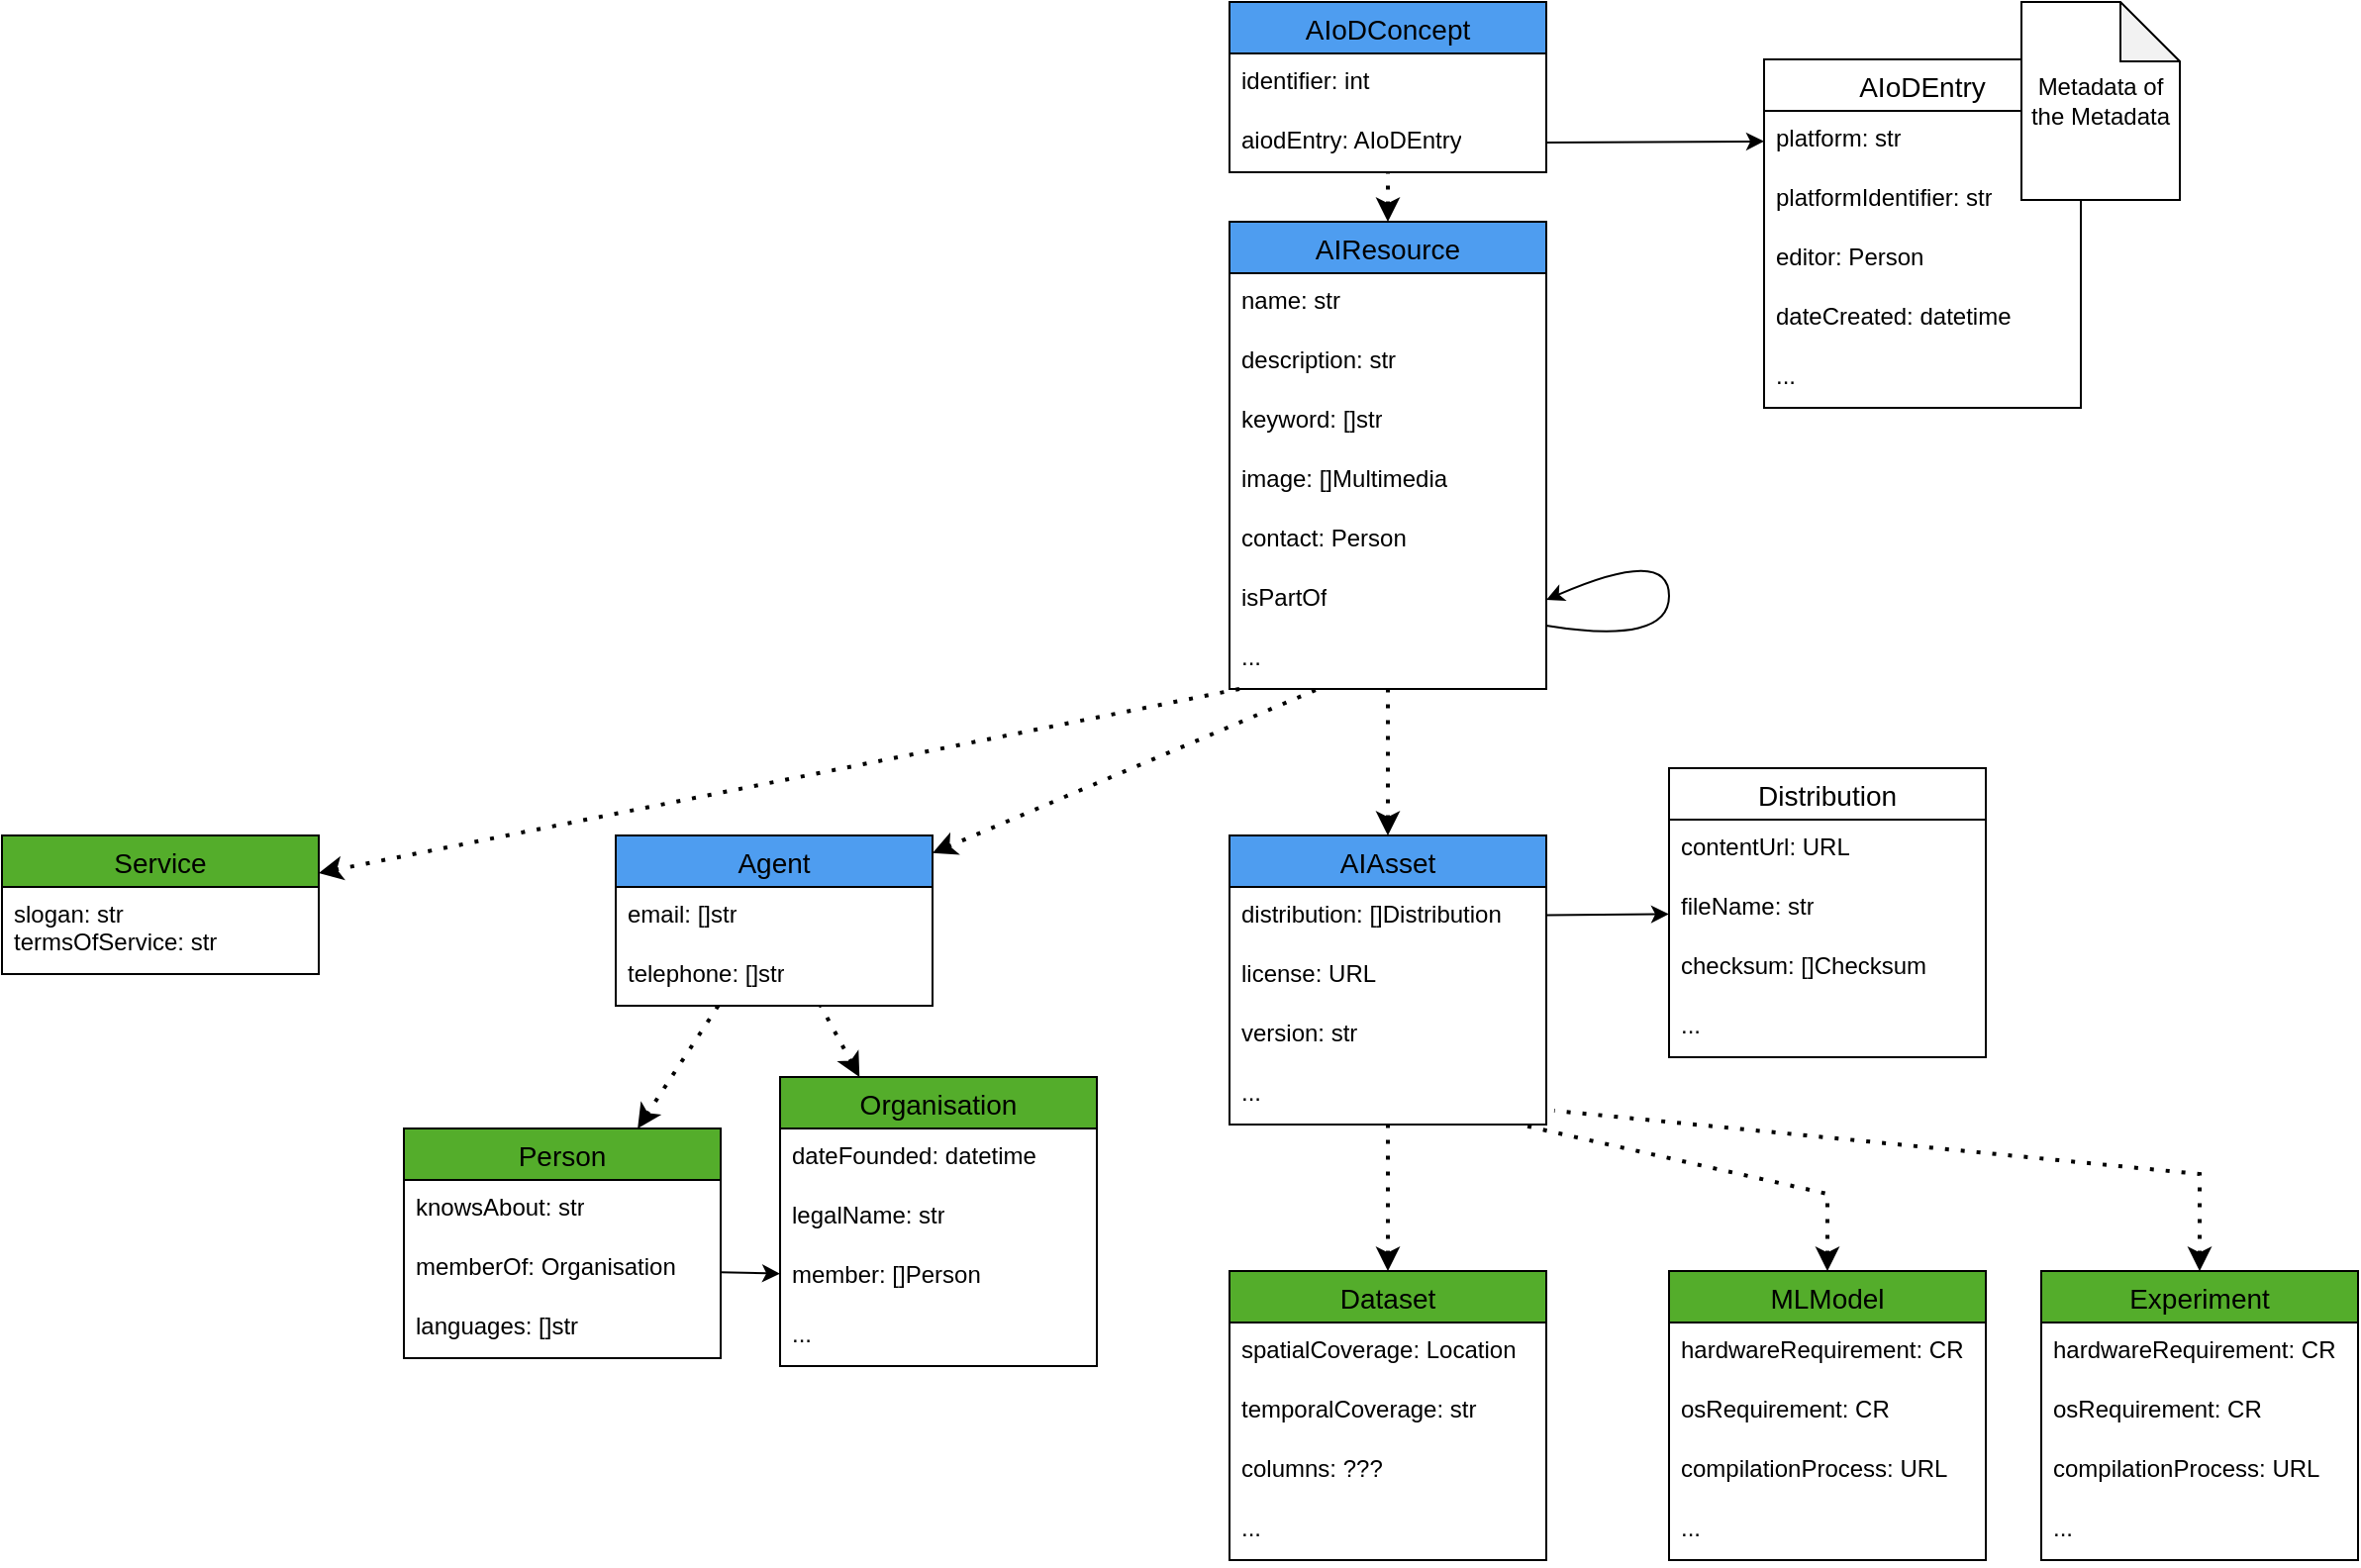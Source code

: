 <mxfile version="21.6.6" type="google">
  <diagram name="Page-1" id="ApBc-LhkqVgu6jbV7BTa">
    <mxGraphModel grid="1" page="1" gridSize="10" guides="1" tooltips="1" connect="1" arrows="1" fold="1" pageScale="1" pageWidth="850" pageHeight="1100" math="0" shadow="0">
      <root>
        <mxCell id="0" />
        <mxCell id="1" parent="0" />
        <mxCell id="Lz4KBdw4iXTbjYxpN-TV-1" value="AIoDConcept" style="swimlane;fontStyle=0;childLayout=stackLayout;horizontal=1;startSize=26;horizontalStack=0;resizeParent=1;resizeParentMax=0;resizeLast=0;collapsible=1;marginBottom=0;align=center;fontSize=14;fillColor=#4E9DF0;" vertex="1" parent="1">
          <mxGeometry x="180" y="120" width="160" height="86" as="geometry" />
        </mxCell>
        <mxCell id="Lz4KBdw4iXTbjYxpN-TV-90" value="identifier: int" style="text;strokeColor=none;fillColor=none;spacingLeft=4;spacingRight=4;overflow=hidden;rotatable=0;points=[[0,0.5],[1,0.5]];portConstraint=eastwest;fontSize=12;whiteSpace=wrap;html=1;" vertex="1" parent="Lz4KBdw4iXTbjYxpN-TV-1">
          <mxGeometry y="26" width="160" height="30" as="geometry" />
        </mxCell>
        <mxCell id="Lz4KBdw4iXTbjYxpN-TV-9" value="aiodEntry: AIoDEntry" style="text;strokeColor=none;fillColor=none;spacingLeft=4;spacingRight=4;overflow=hidden;rotatable=0;points=[[0,0.5],[1,0.5]];portConstraint=eastwest;fontSize=12;whiteSpace=wrap;html=1;" vertex="1" parent="Lz4KBdw4iXTbjYxpN-TV-1">
          <mxGeometry y="56" width="160" height="30" as="geometry" />
        </mxCell>
        <mxCell id="Lz4KBdw4iXTbjYxpN-TV-5" value="AIoDEntry" style="swimlane;fontStyle=0;childLayout=stackLayout;horizontal=1;startSize=26;horizontalStack=0;resizeParent=1;resizeParentMax=0;resizeLast=0;collapsible=1;marginBottom=0;align=center;fontSize=14;" vertex="1" parent="1">
          <mxGeometry x="450" y="149" width="160" height="176" as="geometry" />
        </mxCell>
        <mxCell id="Lz4KBdw4iXTbjYxpN-TV-6" value="&lt;div&gt;platform: str&lt;/div&gt;" style="text;strokeColor=none;fillColor=none;spacingLeft=4;spacingRight=4;overflow=hidden;rotatable=0;points=[[0,0.5],[1,0.5]];portConstraint=eastwest;fontSize=12;whiteSpace=wrap;html=1;" vertex="1" parent="Lz4KBdw4iXTbjYxpN-TV-5">
          <mxGeometry y="26" width="160" height="30" as="geometry" />
        </mxCell>
        <mxCell id="Lz4KBdw4iXTbjYxpN-TV-7" value="&lt;div&gt;platformIdentifier: str&lt;/div&gt;" style="text;strokeColor=none;fillColor=none;spacingLeft=4;spacingRight=4;overflow=hidden;rotatable=0;points=[[0,0.5],[1,0.5]];portConstraint=eastwest;fontSize=12;whiteSpace=wrap;html=1;" vertex="1" parent="Lz4KBdw4iXTbjYxpN-TV-5">
          <mxGeometry y="56" width="160" height="30" as="geometry" />
        </mxCell>
        <mxCell id="Lz4KBdw4iXTbjYxpN-TV-8" value="editor: Person" style="text;strokeColor=none;fillColor=none;spacingLeft=4;spacingRight=4;overflow=hidden;rotatable=0;points=[[0,0.5],[1,0.5]];portConstraint=eastwest;fontSize=12;whiteSpace=wrap;html=1;" vertex="1" parent="Lz4KBdw4iXTbjYxpN-TV-5">
          <mxGeometry y="86" width="160" height="30" as="geometry" />
        </mxCell>
        <mxCell id="Lz4KBdw4iXTbjYxpN-TV-12" value="&lt;div&gt;dateCreated: datetime&lt;br&gt;&lt;/div&gt;" style="text;strokeColor=none;fillColor=none;spacingLeft=4;spacingRight=4;overflow=hidden;rotatable=0;points=[[0,0.5],[1,0.5]];portConstraint=eastwest;fontSize=12;whiteSpace=wrap;html=1;" vertex="1" parent="Lz4KBdw4iXTbjYxpN-TV-5">
          <mxGeometry y="116" width="160" height="30" as="geometry" />
        </mxCell>
        <mxCell id="Lz4KBdw4iXTbjYxpN-TV-10" value="..." style="text;strokeColor=none;fillColor=none;spacingLeft=4;spacingRight=4;overflow=hidden;rotatable=0;points=[[0,0.5],[1,0.5]];portConstraint=eastwest;fontSize=12;whiteSpace=wrap;html=1;" vertex="1" parent="Lz4KBdw4iXTbjYxpN-TV-5">
          <mxGeometry y="146" width="160" height="30" as="geometry" />
        </mxCell>
        <mxCell id="Lz4KBdw4iXTbjYxpN-TV-11" value="" style="endArrow=classic;html=1;rounded=0;exitX=1;exitY=0.5;exitDx=0;exitDy=0;" edge="1" parent="1" source="Lz4KBdw4iXTbjYxpN-TV-9">
          <mxGeometry width="50" height="50" relative="1" as="geometry">
            <mxPoint x="330" y="330" as="sourcePoint" />
            <mxPoint x="450" y="190.421" as="targetPoint" />
          </mxGeometry>
        </mxCell>
        <mxCell id="Lz4KBdw4iXTbjYxpN-TV-13" value="AIResource" style="swimlane;fontStyle=0;childLayout=stackLayout;horizontal=1;startSize=26;horizontalStack=0;resizeParent=1;resizeParentMax=0;resizeLast=0;collapsible=1;marginBottom=0;align=center;fontSize=14;fillColor=#4E9DF0;" vertex="1" parent="1">
          <mxGeometry x="180" y="231" width="160" height="236" as="geometry" />
        </mxCell>
        <mxCell id="Lz4KBdw4iXTbjYxpN-TV-14" value="name: str" style="text;strokeColor=none;fillColor=none;spacingLeft=4;spacingRight=4;overflow=hidden;rotatable=0;points=[[0,0.5],[1,0.5]];portConstraint=eastwest;fontSize=12;whiteSpace=wrap;html=1;" vertex="1" parent="Lz4KBdw4iXTbjYxpN-TV-13">
          <mxGeometry y="26" width="160" height="30" as="geometry" />
        </mxCell>
        <mxCell id="Lz4KBdw4iXTbjYxpN-TV-15" value="description: str" style="text;strokeColor=none;fillColor=none;spacingLeft=4;spacingRight=4;overflow=hidden;rotatable=0;points=[[0,0.5],[1,0.5]];portConstraint=eastwest;fontSize=12;whiteSpace=wrap;html=1;" vertex="1" parent="Lz4KBdw4iXTbjYxpN-TV-13">
          <mxGeometry y="56" width="160" height="30" as="geometry" />
        </mxCell>
        <mxCell id="Lz4KBdw4iXTbjYxpN-TV-16" value="keyword: []str" style="text;strokeColor=none;fillColor=none;spacingLeft=4;spacingRight=4;overflow=hidden;rotatable=0;points=[[0,0.5],[1,0.5]];portConstraint=eastwest;fontSize=12;whiteSpace=wrap;html=1;" vertex="1" parent="Lz4KBdw4iXTbjYxpN-TV-13">
          <mxGeometry y="86" width="160" height="30" as="geometry" />
        </mxCell>
        <mxCell id="Lz4KBdw4iXTbjYxpN-TV-55" value="image: []Multimedia" style="text;strokeColor=none;fillColor=none;spacingLeft=4;spacingRight=4;overflow=hidden;rotatable=0;points=[[0,0.5],[1,0.5]];portConstraint=eastwest;fontSize=12;whiteSpace=wrap;html=1;" vertex="1" parent="Lz4KBdw4iXTbjYxpN-TV-13">
          <mxGeometry y="116" width="160" height="30" as="geometry" />
        </mxCell>
        <mxCell id="Lz4KBdw4iXTbjYxpN-TV-56" value="contact: Person" style="text;strokeColor=none;fillColor=none;spacingLeft=4;spacingRight=4;overflow=hidden;rotatable=0;points=[[0,0.5],[1,0.5]];portConstraint=eastwest;fontSize=12;whiteSpace=wrap;html=1;" vertex="1" parent="Lz4KBdw4iXTbjYxpN-TV-13">
          <mxGeometry y="146" width="160" height="30" as="geometry" />
        </mxCell>
        <mxCell id="Lz4KBdw4iXTbjYxpN-TV-88" value="isPartOf" style="text;strokeColor=none;fillColor=none;spacingLeft=4;spacingRight=4;overflow=hidden;rotatable=0;points=[[0,0.5],[1,0.5]];portConstraint=eastwest;fontSize=12;whiteSpace=wrap;html=1;" vertex="1" parent="Lz4KBdw4iXTbjYxpN-TV-13">
          <mxGeometry y="176" width="160" height="30" as="geometry" />
        </mxCell>
        <mxCell id="Lz4KBdw4iXTbjYxpN-TV-18" value="..." style="text;strokeColor=none;fillColor=none;spacingLeft=4;spacingRight=4;overflow=hidden;rotatable=0;points=[[0,0.5],[1,0.5]];portConstraint=eastwest;fontSize=12;whiteSpace=wrap;html=1;" vertex="1" parent="Lz4KBdw4iXTbjYxpN-TV-13">
          <mxGeometry y="206" width="160" height="30" as="geometry" />
        </mxCell>
        <mxCell id="Lz4KBdw4iXTbjYxpN-TV-89" value="" style="curved=1;endArrow=classic;html=1;rounded=0;entryX=1;entryY=0.5;entryDx=0;entryDy=0;" edge="1" parent="Lz4KBdw4iXTbjYxpN-TV-13" source="Lz4KBdw4iXTbjYxpN-TV-88" target="Lz4KBdw4iXTbjYxpN-TV-88">
          <mxGeometry width="50" height="50" relative="1" as="geometry">
            <mxPoint x="172" y="214" as="sourcePoint" />
            <mxPoint x="222" y="164" as="targetPoint" />
            <Array as="points">
              <mxPoint x="222" y="214" />
              <mxPoint x="222" y="164" />
            </Array>
          </mxGeometry>
        </mxCell>
        <mxCell id="Lz4KBdw4iXTbjYxpN-TV-20" value="Metadata of the Metadata" style="shape=note;whiteSpace=wrap;html=1;backgroundOutline=1;darkOpacity=0.05;" vertex="1" parent="1">
          <mxGeometry x="580" y="120" width="80" height="100" as="geometry" />
        </mxCell>
        <mxCell id="Lz4KBdw4iXTbjYxpN-TV-21" value="" style="endArrow=none;dashed=1;html=1;dashPattern=1 3;strokeWidth=2;rounded=0;startArrow=classic;startFill=1;" edge="1" parent="1" source="Lz4KBdw4iXTbjYxpN-TV-13" target="Lz4KBdw4iXTbjYxpN-TV-1">
          <mxGeometry width="50" height="50" relative="1" as="geometry">
            <mxPoint x="480" y="450" as="sourcePoint" />
            <mxPoint x="530" y="400" as="targetPoint" />
          </mxGeometry>
        </mxCell>
        <mxCell id="Lz4KBdw4iXTbjYxpN-TV-22" value="AIAsset" style="swimlane;fontStyle=0;childLayout=stackLayout;horizontal=1;startSize=26;horizontalStack=0;resizeParent=1;resizeParentMax=0;resizeLast=0;collapsible=1;marginBottom=0;align=center;fontSize=14;fillColor=#4E9DF0;" vertex="1" parent="1">
          <mxGeometry x="180" y="541" width="160" height="146" as="geometry" />
        </mxCell>
        <mxCell id="Lz4KBdw4iXTbjYxpN-TV-23" value="distribution: []Distribution" style="text;spacingLeft=4;spacingRight=4;overflow=hidden;rotatable=0;points=[[0,0.5],[1,0.5]];portConstraint=eastwest;fontSize=12;whiteSpace=wrap;html=1;" vertex="1" parent="Lz4KBdw4iXTbjYxpN-TV-22">
          <mxGeometry y="26" width="160" height="30" as="geometry" />
        </mxCell>
        <mxCell id="Lz4KBdw4iXTbjYxpN-TV-24" value="license: URL" style="text;strokeColor=none;fillColor=none;spacingLeft=4;spacingRight=4;overflow=hidden;rotatable=0;points=[[0,0.5],[1,0.5]];portConstraint=eastwest;fontSize=12;whiteSpace=wrap;html=1;" vertex="1" parent="Lz4KBdw4iXTbjYxpN-TV-22">
          <mxGeometry y="56" width="160" height="30" as="geometry" />
        </mxCell>
        <mxCell id="Lz4KBdw4iXTbjYxpN-TV-25" value="version: str" style="text;strokeColor=none;fillColor=none;spacingLeft=4;spacingRight=4;overflow=hidden;rotatable=0;points=[[0,0.5],[1,0.5]];portConstraint=eastwest;fontSize=12;whiteSpace=wrap;html=1;" vertex="1" parent="Lz4KBdw4iXTbjYxpN-TV-22">
          <mxGeometry y="86" width="160" height="30" as="geometry" />
        </mxCell>
        <mxCell id="Lz4KBdw4iXTbjYxpN-TV-26" value="..." style="text;strokeColor=none;fillColor=none;spacingLeft=4;spacingRight=4;overflow=hidden;rotatable=0;points=[[0,0.5],[1,0.5]];portConstraint=eastwest;fontSize=12;whiteSpace=wrap;html=1;" vertex="1" parent="Lz4KBdw4iXTbjYxpN-TV-22">
          <mxGeometry y="116" width="160" height="30" as="geometry" />
        </mxCell>
        <mxCell id="Lz4KBdw4iXTbjYxpN-TV-27" value="" style="endArrow=none;dashed=1;html=1;dashPattern=1 3;strokeWidth=2;rounded=0;startArrow=classic;startFill=1;" edge="1" parent="1" source="Lz4KBdw4iXTbjYxpN-TV-22" target="Lz4KBdw4iXTbjYxpN-TV-13">
          <mxGeometry width="50" height="50" relative="1" as="geometry">
            <mxPoint x="270" y="260" as="sourcePoint" />
            <mxPoint x="390" y="430" as="targetPoint" />
          </mxGeometry>
        </mxCell>
        <mxCell id="Lz4KBdw4iXTbjYxpN-TV-28" value="Distribution" style="swimlane;fontStyle=0;childLayout=stackLayout;horizontal=1;startSize=26;horizontalStack=0;resizeParent=1;resizeParentMax=0;resizeLast=0;collapsible=1;marginBottom=0;align=center;fontSize=14;" vertex="1" parent="1">
          <mxGeometry x="402" y="507" width="160" height="146" as="geometry" />
        </mxCell>
        <mxCell id="Lz4KBdw4iXTbjYxpN-TV-29" value="&lt;div&gt;contentUrl: URL&lt;/div&gt;" style="text;strokeColor=none;fillColor=none;spacingLeft=4;spacingRight=4;overflow=hidden;rotatable=0;points=[[0,0.5],[1,0.5]];portConstraint=eastwest;fontSize=12;whiteSpace=wrap;html=1;" vertex="1" parent="Lz4KBdw4iXTbjYxpN-TV-28">
          <mxGeometry y="26" width="160" height="30" as="geometry" />
        </mxCell>
        <mxCell id="Lz4KBdw4iXTbjYxpN-TV-30" value="fileName: str" style="text;strokeColor=none;fillColor=none;spacingLeft=4;spacingRight=4;overflow=hidden;rotatable=0;points=[[0,0.5],[1,0.5]];portConstraint=eastwest;fontSize=12;whiteSpace=wrap;html=1;" vertex="1" parent="Lz4KBdw4iXTbjYxpN-TV-28">
          <mxGeometry y="56" width="160" height="30" as="geometry" />
        </mxCell>
        <mxCell id="Lz4KBdw4iXTbjYxpN-TV-31" value="checksum: []Checksum" style="text;strokeColor=none;fillColor=none;spacingLeft=4;spacingRight=4;overflow=hidden;rotatable=0;points=[[0,0.5],[1,0.5]];portConstraint=eastwest;fontSize=12;whiteSpace=wrap;html=1;" vertex="1" parent="Lz4KBdw4iXTbjYxpN-TV-28">
          <mxGeometry y="86" width="160" height="30" as="geometry" />
        </mxCell>
        <mxCell id="Lz4KBdw4iXTbjYxpN-TV-34" value="..." style="text;strokeColor=none;fillColor=none;spacingLeft=4;spacingRight=4;overflow=hidden;rotatable=0;points=[[0,0.5],[1,0.5]];portConstraint=eastwest;fontSize=12;whiteSpace=wrap;html=1;" vertex="1" parent="Lz4KBdw4iXTbjYxpN-TV-28">
          <mxGeometry y="116" width="160" height="30" as="geometry" />
        </mxCell>
        <mxCell id="Lz4KBdw4iXTbjYxpN-TV-35" value="" style="endArrow=classic;html=1;rounded=0;" edge="1" parent="1" source="Lz4KBdw4iXTbjYxpN-TV-23" target="Lz4KBdw4iXTbjYxpN-TV-28">
          <mxGeometry width="50" height="50" relative="1" as="geometry">
            <mxPoint x="350" y="252" as="sourcePoint" />
            <mxPoint x="460" y="253" as="targetPoint" />
          </mxGeometry>
        </mxCell>
        <mxCell id="Lz4KBdw4iXTbjYxpN-TV-36" value="Dataset" style="swimlane;fontStyle=0;childLayout=stackLayout;horizontal=1;startSize=26;horizontalStack=0;resizeParent=1;resizeParentMax=0;resizeLast=0;collapsible=1;marginBottom=0;align=center;fontSize=14;fillColor=#54AD2B;" vertex="1" parent="1">
          <mxGeometry x="180" y="761" width="160" height="146" as="geometry" />
        </mxCell>
        <mxCell id="Lz4KBdw4iXTbjYxpN-TV-37" value="spatialCoverage: Location" style="text;strokeColor=none;fillColor=none;spacingLeft=4;spacingRight=4;overflow=hidden;rotatable=0;points=[[0,0.5],[1,0.5]];portConstraint=eastwest;fontSize=12;whiteSpace=wrap;html=1;" vertex="1" parent="Lz4KBdw4iXTbjYxpN-TV-36">
          <mxGeometry y="26" width="160" height="30" as="geometry" />
        </mxCell>
        <mxCell id="Lz4KBdw4iXTbjYxpN-TV-38" value="temporalCoverage: str" style="text;strokeColor=none;fillColor=none;spacingLeft=4;spacingRight=4;overflow=hidden;rotatable=0;points=[[0,0.5],[1,0.5]];portConstraint=eastwest;fontSize=12;whiteSpace=wrap;html=1;" vertex="1" parent="Lz4KBdw4iXTbjYxpN-TV-36">
          <mxGeometry y="56" width="160" height="30" as="geometry" />
        </mxCell>
        <mxCell id="Lz4KBdw4iXTbjYxpN-TV-39" value="columns: ???" style="text;strokeColor=none;fillColor=none;spacingLeft=4;spacingRight=4;overflow=hidden;rotatable=0;points=[[0,0.5],[1,0.5]];portConstraint=eastwest;fontSize=12;whiteSpace=wrap;html=1;" vertex="1" parent="Lz4KBdw4iXTbjYxpN-TV-36">
          <mxGeometry y="86" width="160" height="30" as="geometry" />
        </mxCell>
        <mxCell id="Lz4KBdw4iXTbjYxpN-TV-40" value="..." style="text;strokeColor=none;fillColor=none;spacingLeft=4;spacingRight=4;overflow=hidden;rotatable=0;points=[[0,0.5],[1,0.5]];portConstraint=eastwest;fontSize=12;whiteSpace=wrap;html=1;" vertex="1" parent="Lz4KBdw4iXTbjYxpN-TV-36">
          <mxGeometry y="116" width="160" height="30" as="geometry" />
        </mxCell>
        <mxCell id="Lz4KBdw4iXTbjYxpN-TV-42" value="" style="endArrow=none;dashed=1;html=1;dashPattern=1 3;strokeWidth=2;rounded=0;startArrow=classic;startFill=1;" edge="1" parent="1" source="Lz4KBdw4iXTbjYxpN-TV-36" target="Lz4KBdw4iXTbjYxpN-TV-22">
          <mxGeometry width="50" height="50" relative="1" as="geometry">
            <mxPoint x="580" y="915" as="sourcePoint" />
            <mxPoint x="580" y="682" as="targetPoint" />
          </mxGeometry>
        </mxCell>
        <mxCell id="Lz4KBdw4iXTbjYxpN-TV-43" value="" style="endArrow=none;dashed=1;html=1;dashPattern=1 3;strokeWidth=2;rounded=0;startArrow=classic;startFill=1;" edge="1" parent="1" source="Lz4KBdw4iXTbjYxpN-TV-44" target="Lz4KBdw4iXTbjYxpN-TV-26">
          <mxGeometry width="50" height="50" relative="1" as="geometry">
            <mxPoint x="270" y="771" as="sourcePoint" />
            <mxPoint x="270" y="697" as="targetPoint" />
            <Array as="points">
              <mxPoint x="482" y="722" />
            </Array>
          </mxGeometry>
        </mxCell>
        <mxCell id="Lz4KBdw4iXTbjYxpN-TV-44" value="MLModel" style="swimlane;fontStyle=0;childLayout=stackLayout;horizontal=1;startSize=26;horizontalStack=0;resizeParent=1;resizeParentMax=0;resizeLast=0;collapsible=1;marginBottom=0;align=center;fontSize=14;fillColor=#54AD2B;" vertex="1" parent="1">
          <mxGeometry x="402" y="761" width="160" height="146" as="geometry" />
        </mxCell>
        <mxCell id="Lz4KBdw4iXTbjYxpN-TV-45" value="hardwareRequirement: CR" style="text;strokeColor=none;fillColor=none;spacingLeft=4;spacingRight=4;overflow=hidden;rotatable=0;points=[[0,0.5],[1,0.5]];portConstraint=eastwest;fontSize=12;whiteSpace=wrap;html=1;" vertex="1" parent="Lz4KBdw4iXTbjYxpN-TV-44">
          <mxGeometry y="26" width="160" height="30" as="geometry" />
        </mxCell>
        <mxCell id="Lz4KBdw4iXTbjYxpN-TV-46" value="osRequirement: CR" style="text;strokeColor=none;fillColor=none;spacingLeft=4;spacingRight=4;overflow=hidden;rotatable=0;points=[[0,0.5],[1,0.5]];portConstraint=eastwest;fontSize=12;whiteSpace=wrap;html=1;" vertex="1" parent="Lz4KBdw4iXTbjYxpN-TV-44">
          <mxGeometry y="56" width="160" height="30" as="geometry" />
        </mxCell>
        <mxCell id="Lz4KBdw4iXTbjYxpN-TV-47" value="compilationProcess: URL" style="text;strokeColor=none;fillColor=none;spacingLeft=4;spacingRight=4;overflow=hidden;rotatable=0;points=[[0,0.5],[1,0.5]];portConstraint=eastwest;fontSize=12;whiteSpace=wrap;html=1;" vertex="1" parent="Lz4KBdw4iXTbjYxpN-TV-44">
          <mxGeometry y="86" width="160" height="30" as="geometry" />
        </mxCell>
        <mxCell id="Lz4KBdw4iXTbjYxpN-TV-48" value="..." style="text;strokeColor=none;fillColor=none;spacingLeft=4;spacingRight=4;overflow=hidden;rotatable=0;points=[[0,0.5],[1,0.5]];portConstraint=eastwest;fontSize=12;whiteSpace=wrap;html=1;" vertex="1" parent="Lz4KBdw4iXTbjYxpN-TV-44">
          <mxGeometry y="116" width="160" height="30" as="geometry" />
        </mxCell>
        <mxCell id="Lz4KBdw4iXTbjYxpN-TV-49" value="Experiment" style="swimlane;fontStyle=0;childLayout=stackLayout;horizontal=1;startSize=26;horizontalStack=0;resizeParent=1;resizeParentMax=0;resizeLast=0;collapsible=1;marginBottom=0;align=center;fontSize=14;fillColor=#54AD2B;" vertex="1" parent="1">
          <mxGeometry x="590" y="761" width="160" height="146" as="geometry" />
        </mxCell>
        <mxCell id="Lz4KBdw4iXTbjYxpN-TV-50" value="hardwareRequirement: CR" style="text;strokeColor=none;fillColor=none;spacingLeft=4;spacingRight=4;overflow=hidden;rotatable=0;points=[[0,0.5],[1,0.5]];portConstraint=eastwest;fontSize=12;whiteSpace=wrap;html=1;" vertex="1" parent="Lz4KBdw4iXTbjYxpN-TV-49">
          <mxGeometry y="26" width="160" height="30" as="geometry" />
        </mxCell>
        <mxCell id="Lz4KBdw4iXTbjYxpN-TV-51" value="osRequirement: CR" style="text;strokeColor=none;fillColor=none;spacingLeft=4;spacingRight=4;overflow=hidden;rotatable=0;points=[[0,0.5],[1,0.5]];portConstraint=eastwest;fontSize=12;whiteSpace=wrap;html=1;" vertex="1" parent="Lz4KBdw4iXTbjYxpN-TV-49">
          <mxGeometry y="56" width="160" height="30" as="geometry" />
        </mxCell>
        <mxCell id="Lz4KBdw4iXTbjYxpN-TV-52" value="compilationProcess: URL" style="text;strokeColor=none;fillColor=none;spacingLeft=4;spacingRight=4;overflow=hidden;rotatable=0;points=[[0,0.5],[1,0.5]];portConstraint=eastwest;fontSize=12;whiteSpace=wrap;html=1;" vertex="1" parent="Lz4KBdw4iXTbjYxpN-TV-49">
          <mxGeometry y="86" width="160" height="30" as="geometry" />
        </mxCell>
        <mxCell id="Lz4KBdw4iXTbjYxpN-TV-53" value="..." style="text;strokeColor=none;fillColor=none;spacingLeft=4;spacingRight=4;overflow=hidden;rotatable=0;points=[[0,0.5],[1,0.5]];portConstraint=eastwest;fontSize=12;whiteSpace=wrap;html=1;" vertex="1" parent="Lz4KBdw4iXTbjYxpN-TV-49">
          <mxGeometry y="116" width="160" height="30" as="geometry" />
        </mxCell>
        <mxCell id="Lz4KBdw4iXTbjYxpN-TV-54" value="" style="endArrow=none;dashed=1;html=1;dashPattern=1 3;strokeWidth=2;rounded=0;startArrow=classic;startFill=1;entryX=1.025;entryY=0.767;entryDx=0;entryDy=0;entryPerimeter=0;" edge="1" parent="1" source="Lz4KBdw4iXTbjYxpN-TV-49" target="Lz4KBdw4iXTbjYxpN-TV-26">
          <mxGeometry width="50" height="50" relative="1" as="geometry">
            <mxPoint x="418" y="771" as="sourcePoint" />
            <mxPoint x="344" y="697" as="targetPoint" />
            <Array as="points">
              <mxPoint x="670" y="712" />
            </Array>
          </mxGeometry>
        </mxCell>
        <mxCell id="Lz4KBdw4iXTbjYxpN-TV-57" value="Service" style="swimlane;fontStyle=0;childLayout=stackLayout;horizontal=1;startSize=26;horizontalStack=0;resizeParent=1;resizeParentMax=0;resizeLast=0;collapsible=1;marginBottom=0;align=center;fontSize=14;fillColor=#54AD2B;" vertex="1" parent="1">
          <mxGeometry x="-440" y="541" width="160" height="70" as="geometry" />
        </mxCell>
        <mxCell id="Lz4KBdw4iXTbjYxpN-TV-61" value="&lt;div&gt;slogan: str&lt;/div&gt;&lt;div&gt;termsOfService: str&lt;br&gt;&lt;/div&gt;" style="text;strokeColor=none;fillColor=none;spacingLeft=4;spacingRight=4;overflow=hidden;rotatable=0;points=[[0,0.5],[1,0.5]];portConstraint=eastwest;fontSize=12;whiteSpace=wrap;html=1;" vertex="1" parent="Lz4KBdw4iXTbjYxpN-TV-57">
          <mxGeometry y="26" width="160" height="44" as="geometry" />
        </mxCell>
        <mxCell id="Lz4KBdw4iXTbjYxpN-TV-62" value="Organisation" style="swimlane;fontStyle=0;childLayout=stackLayout;horizontal=1;startSize=26;horizontalStack=0;resizeParent=1;resizeParentMax=0;resizeLast=0;collapsible=1;marginBottom=0;align=center;fontSize=14;fillColor=#54AD2B;" vertex="1" parent="1">
          <mxGeometry x="-47" y="663" width="160" height="146" as="geometry" />
        </mxCell>
        <mxCell id="Lz4KBdw4iXTbjYxpN-TV-63" value="dateFounded: datetime" style="text;strokeColor=none;fillColor=none;spacingLeft=4;spacingRight=4;overflow=hidden;rotatable=0;points=[[0,0.5],[1,0.5]];portConstraint=eastwest;fontSize=12;whiteSpace=wrap;html=1;" vertex="1" parent="Lz4KBdw4iXTbjYxpN-TV-62">
          <mxGeometry y="26" width="160" height="30" as="geometry" />
        </mxCell>
        <mxCell id="Lz4KBdw4iXTbjYxpN-TV-64" value="legalName: str" style="text;strokeColor=none;fillColor=none;spacingLeft=4;spacingRight=4;overflow=hidden;rotatable=0;points=[[0,0.5],[1,0.5]];portConstraint=eastwest;fontSize=12;whiteSpace=wrap;html=1;" vertex="1" parent="Lz4KBdw4iXTbjYxpN-TV-62">
          <mxGeometry y="56" width="160" height="30" as="geometry" />
        </mxCell>
        <mxCell id="Lz4KBdw4iXTbjYxpN-TV-65" value="member: []Person" style="text;strokeColor=none;fillColor=none;spacingLeft=4;spacingRight=4;overflow=hidden;rotatable=0;points=[[0,0.5],[1,0.5]];portConstraint=eastwest;fontSize=12;whiteSpace=wrap;html=1;" vertex="1" parent="Lz4KBdw4iXTbjYxpN-TV-62">
          <mxGeometry y="86" width="160" height="30" as="geometry" />
        </mxCell>
        <mxCell id="Lz4KBdw4iXTbjYxpN-TV-66" value="..." style="text;strokeColor=none;fillColor=none;spacingLeft=4;spacingRight=4;overflow=hidden;rotatable=0;points=[[0,0.5],[1,0.5]];portConstraint=eastwest;fontSize=12;whiteSpace=wrap;html=1;" vertex="1" parent="Lz4KBdw4iXTbjYxpN-TV-62">
          <mxGeometry y="116" width="160" height="30" as="geometry" />
        </mxCell>
        <mxCell id="Lz4KBdw4iXTbjYxpN-TV-67" value="Person" style="swimlane;fontStyle=0;childLayout=stackLayout;horizontal=1;startSize=26;horizontalStack=0;resizeParent=1;resizeParentMax=0;resizeLast=0;collapsible=1;marginBottom=0;align=center;fontSize=14;fillColor=#54AD2B;" vertex="1" parent="1">
          <mxGeometry x="-237" y="689" width="160" height="116" as="geometry" />
        </mxCell>
        <mxCell id="Lz4KBdw4iXTbjYxpN-TV-68" value="knowsAbout: str" style="text;strokeColor=none;fillColor=none;spacingLeft=4;spacingRight=4;overflow=hidden;rotatable=0;points=[[0,0.5],[1,0.5]];portConstraint=eastwest;fontSize=12;whiteSpace=wrap;html=1;" vertex="1" parent="Lz4KBdw4iXTbjYxpN-TV-67">
          <mxGeometry y="26" width="160" height="30" as="geometry" />
        </mxCell>
        <mxCell id="Lz4KBdw4iXTbjYxpN-TV-69" value="memberOf: Organisation" style="text;strokeColor=none;fillColor=none;spacingLeft=4;spacingRight=4;overflow=hidden;rotatable=0;points=[[0,0.5],[1,0.5]];portConstraint=eastwest;fontSize=12;whiteSpace=wrap;html=1;" vertex="1" parent="Lz4KBdw4iXTbjYxpN-TV-67">
          <mxGeometry y="56" width="160" height="30" as="geometry" />
        </mxCell>
        <mxCell id="Lz4KBdw4iXTbjYxpN-TV-70" value="languages: []str" style="text;strokeColor=none;fillColor=none;spacingLeft=4;spacingRight=4;overflow=hidden;rotatable=0;points=[[0,0.5],[1,0.5]];portConstraint=eastwest;fontSize=12;whiteSpace=wrap;html=1;" vertex="1" parent="Lz4KBdw4iXTbjYxpN-TV-67">
          <mxGeometry y="86" width="160" height="30" as="geometry" />
        </mxCell>
        <mxCell id="Lz4KBdw4iXTbjYxpN-TV-72" value="Agent" style="swimlane;fontStyle=0;childLayout=stackLayout;horizontal=1;startSize=26;horizontalStack=0;resizeParent=1;resizeParentMax=0;resizeLast=0;collapsible=1;marginBottom=0;align=center;fontSize=14;fillColor=#4E9DF0;" vertex="1" parent="1">
          <mxGeometry x="-130" y="541" width="160" height="86" as="geometry" />
        </mxCell>
        <mxCell id="Lz4KBdw4iXTbjYxpN-TV-73" value="email: []str" style="text;spacingLeft=4;spacingRight=4;overflow=hidden;rotatable=0;points=[[0,0.5],[1,0.5]];portConstraint=eastwest;fontSize=12;whiteSpace=wrap;html=1;" vertex="1" parent="Lz4KBdw4iXTbjYxpN-TV-72">
          <mxGeometry y="26" width="160" height="30" as="geometry" />
        </mxCell>
        <mxCell id="Lz4KBdw4iXTbjYxpN-TV-74" value="telephone: []str" style="text;strokeColor=none;fillColor=none;spacingLeft=4;spacingRight=4;overflow=hidden;rotatable=0;points=[[0,0.5],[1,0.5]];portConstraint=eastwest;fontSize=12;whiteSpace=wrap;html=1;" vertex="1" parent="Lz4KBdw4iXTbjYxpN-TV-72">
          <mxGeometry y="56" width="160" height="30" as="geometry" />
        </mxCell>
        <mxCell id="Lz4KBdw4iXTbjYxpN-TV-82" value="" style="endArrow=none;dashed=1;html=1;dashPattern=1 3;strokeWidth=2;rounded=0;startArrow=classic;startFill=1;" edge="1" parent="1" source="Lz4KBdw4iXTbjYxpN-TV-67" target="Lz4KBdw4iXTbjYxpN-TV-72">
          <mxGeometry width="50" height="50" relative="1" as="geometry">
            <mxPoint x="-20" y="954" as="sourcePoint" />
            <mxPoint x="-20" y="880" as="targetPoint" />
          </mxGeometry>
        </mxCell>
        <mxCell id="Lz4KBdw4iXTbjYxpN-TV-83" value="" style="endArrow=none;dashed=1;html=1;dashPattern=1 3;strokeWidth=2;rounded=0;startArrow=classic;startFill=1;" edge="1" parent="1" source="Lz4KBdw4iXTbjYxpN-TV-62" target="Lz4KBdw4iXTbjYxpN-TV-72">
          <mxGeometry width="50" height="50" relative="1" as="geometry">
            <mxPoint x="-109" y="699" as="sourcePoint" />
            <mxPoint x="-68" y="637" as="targetPoint" />
          </mxGeometry>
        </mxCell>
        <mxCell id="Lz4KBdw4iXTbjYxpN-TV-85" value="" style="endArrow=classic;html=1;rounded=0;" edge="1" parent="1" source="Lz4KBdw4iXTbjYxpN-TV-69" target="Lz4KBdw4iXTbjYxpN-TV-65">
          <mxGeometry width="50" height="50" relative="1" as="geometry">
            <mxPoint x="-10" y="970" as="sourcePoint" />
            <mxPoint x="52" y="970" as="targetPoint" />
          </mxGeometry>
        </mxCell>
        <mxCell id="Lz4KBdw4iXTbjYxpN-TV-86" value="" style="endArrow=none;dashed=1;html=1;dashPattern=1 3;strokeWidth=2;rounded=0;startArrow=classic;startFill=1;" edge="1" parent="1" source="Lz4KBdw4iXTbjYxpN-TV-72" target="Lz4KBdw4iXTbjYxpN-TV-18">
          <mxGeometry width="50" height="50" relative="1" as="geometry">
            <mxPoint x="270" y="551" as="sourcePoint" />
            <mxPoint x="270" y="432" as="targetPoint" />
          </mxGeometry>
        </mxCell>
        <mxCell id="Lz4KBdw4iXTbjYxpN-TV-87" value="" style="endArrow=none;dashed=1;html=1;dashPattern=1 3;strokeWidth=2;rounded=0;startArrow=classic;startFill=1;" edge="1" parent="1" source="Lz4KBdw4iXTbjYxpN-TV-57" target="Lz4KBdw4iXTbjYxpN-TV-18">
          <mxGeometry width="50" height="50" relative="1" as="geometry">
            <mxPoint x="10" y="551" as="sourcePoint" />
            <mxPoint x="190" y="397" as="targetPoint" />
          </mxGeometry>
        </mxCell>
      </root>
    </mxGraphModel>
  </diagram>
</mxfile>
